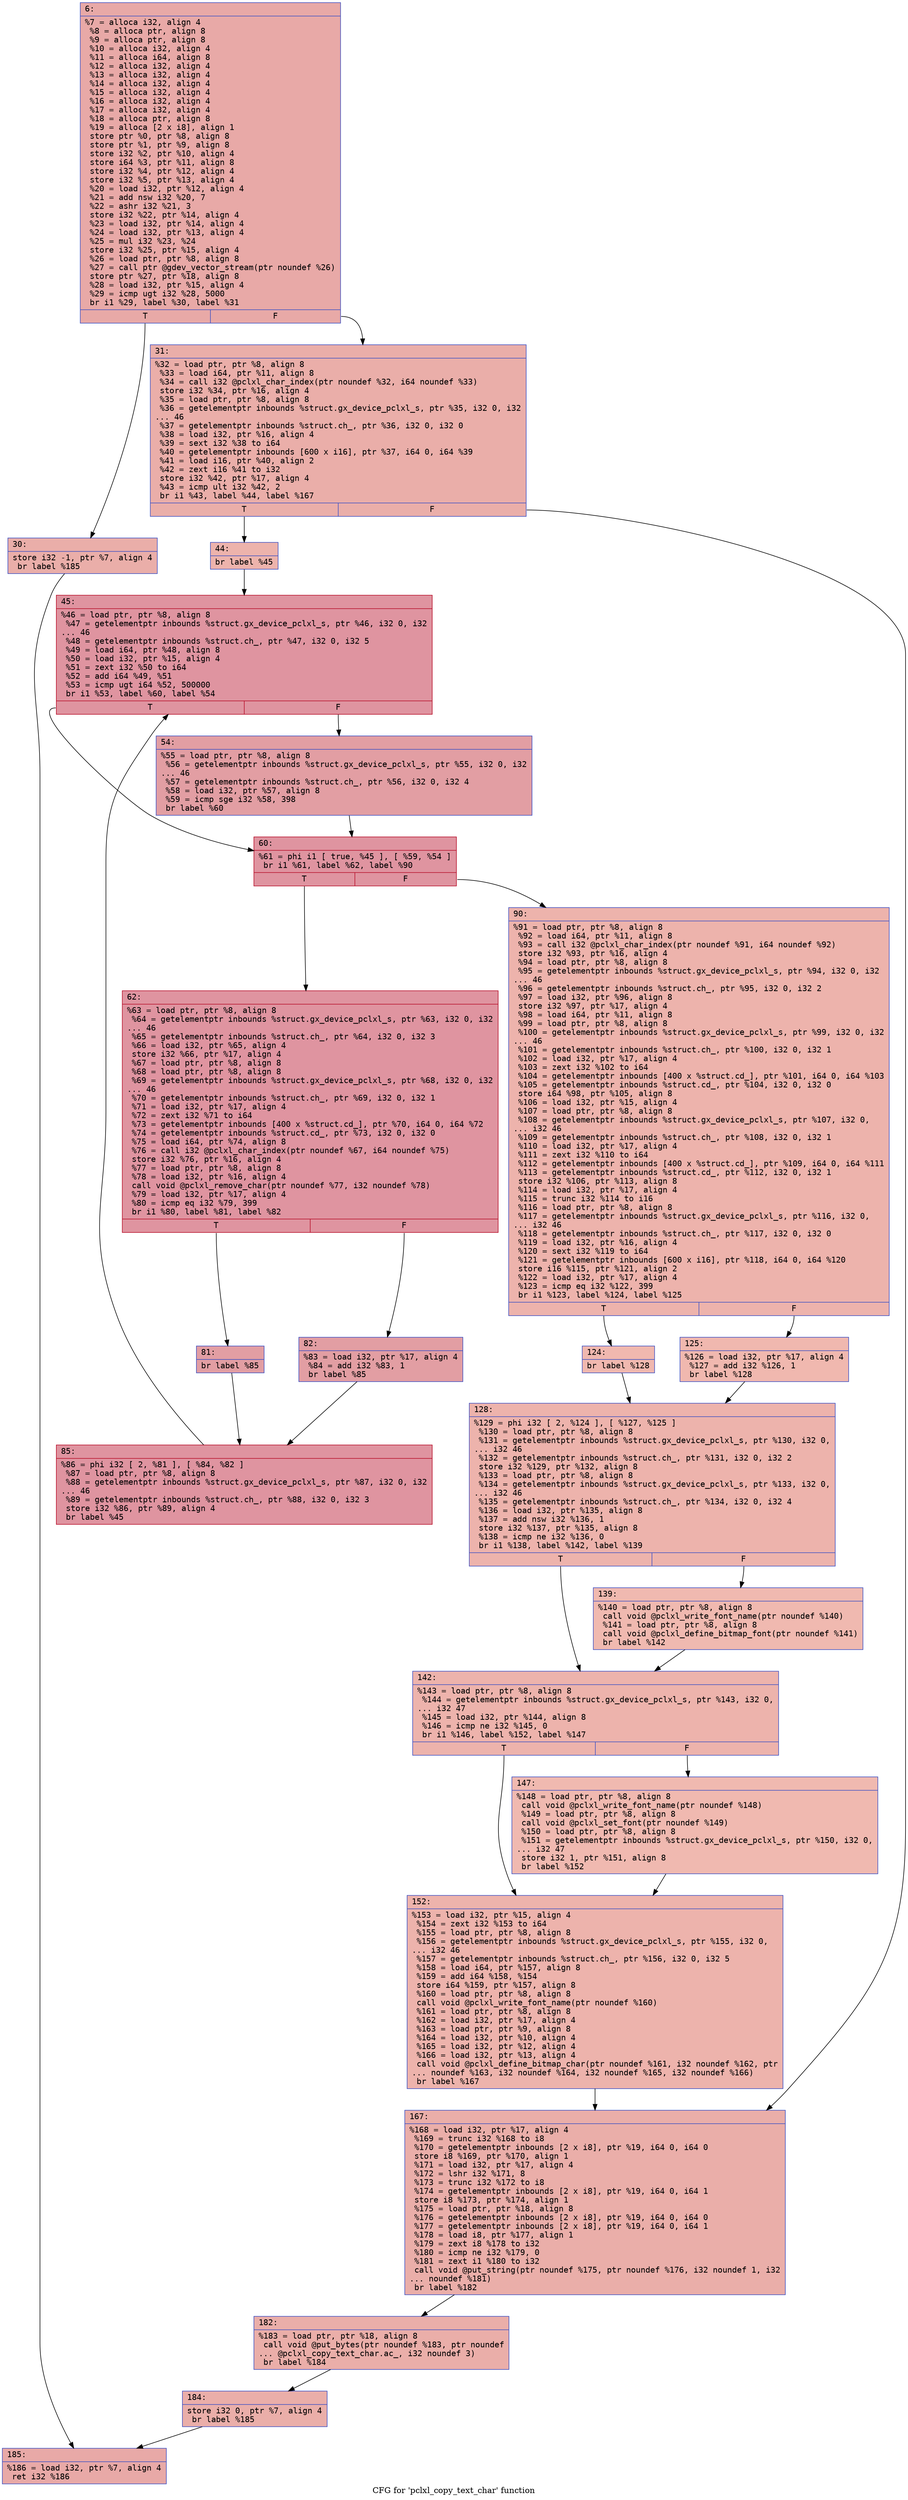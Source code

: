 digraph "CFG for 'pclxl_copy_text_char' function" {
	label="CFG for 'pclxl_copy_text_char' function";

	Node0x600003bac690 [shape=record,color="#3d50c3ff", style=filled, fillcolor="#ca3b3770" fontname="Courier",label="{6:\l|  %7 = alloca i32, align 4\l  %8 = alloca ptr, align 8\l  %9 = alloca ptr, align 8\l  %10 = alloca i32, align 4\l  %11 = alloca i64, align 8\l  %12 = alloca i32, align 4\l  %13 = alloca i32, align 4\l  %14 = alloca i32, align 4\l  %15 = alloca i32, align 4\l  %16 = alloca i32, align 4\l  %17 = alloca i32, align 4\l  %18 = alloca ptr, align 8\l  %19 = alloca [2 x i8], align 1\l  store ptr %0, ptr %8, align 8\l  store ptr %1, ptr %9, align 8\l  store i32 %2, ptr %10, align 4\l  store i64 %3, ptr %11, align 8\l  store i32 %4, ptr %12, align 4\l  store i32 %5, ptr %13, align 4\l  %20 = load i32, ptr %12, align 4\l  %21 = add nsw i32 %20, 7\l  %22 = ashr i32 %21, 3\l  store i32 %22, ptr %14, align 4\l  %23 = load i32, ptr %14, align 4\l  %24 = load i32, ptr %13, align 4\l  %25 = mul i32 %23, %24\l  store i32 %25, ptr %15, align 4\l  %26 = load ptr, ptr %8, align 8\l  %27 = call ptr @gdev_vector_stream(ptr noundef %26)\l  store ptr %27, ptr %18, align 8\l  %28 = load i32, ptr %15, align 4\l  %29 = icmp ugt i32 %28, 5000\l  br i1 %29, label %30, label %31\l|{<s0>T|<s1>F}}"];
	Node0x600003bac690:s0 -> Node0x600003bac6e0[tooltip="6 -> 30\nProbability 50.00%" ];
	Node0x600003bac690:s1 -> Node0x600003bac730[tooltip="6 -> 31\nProbability 50.00%" ];
	Node0x600003bac6e0 [shape=record,color="#3d50c3ff", style=filled, fillcolor="#d0473d70" fontname="Courier",label="{30:\l|  store i32 -1, ptr %7, align 4\l  br label %185\l}"];
	Node0x600003bac6e0 -> Node0x600003bacd70[tooltip="30 -> 185\nProbability 100.00%" ];
	Node0x600003bac730 [shape=record,color="#3d50c3ff", style=filled, fillcolor="#d0473d70" fontname="Courier",label="{31:\l|  %32 = load ptr, ptr %8, align 8\l  %33 = load i64, ptr %11, align 8\l  %34 = call i32 @pclxl_char_index(ptr noundef %32, i64 noundef %33)\l  store i32 %34, ptr %16, align 4\l  %35 = load ptr, ptr %8, align 8\l  %36 = getelementptr inbounds %struct.gx_device_pclxl_s, ptr %35, i32 0, i32\l... 46\l  %37 = getelementptr inbounds %struct.ch_, ptr %36, i32 0, i32 0\l  %38 = load i32, ptr %16, align 4\l  %39 = sext i32 %38 to i64\l  %40 = getelementptr inbounds [600 x i16], ptr %37, i64 0, i64 %39\l  %41 = load i16, ptr %40, align 2\l  %42 = zext i16 %41 to i32\l  store i32 %42, ptr %17, align 4\l  %43 = icmp ult i32 %42, 2\l  br i1 %43, label %44, label %167\l|{<s0>T|<s1>F}}"];
	Node0x600003bac730:s0 -> Node0x600003bac780[tooltip="31 -> 44\nProbability 50.00%" ];
	Node0x600003bac730:s1 -> Node0x600003bacc80[tooltip="31 -> 167\nProbability 50.00%" ];
	Node0x600003bac780 [shape=record,color="#3d50c3ff", style=filled, fillcolor="#d6524470" fontname="Courier",label="{44:\l|  br label %45\l}"];
	Node0x600003bac780 -> Node0x600003bac7d0[tooltip="44 -> 45\nProbability 100.00%" ];
	Node0x600003bac7d0 [shape=record,color="#b70d28ff", style=filled, fillcolor="#b70d2870" fontname="Courier",label="{45:\l|  %46 = load ptr, ptr %8, align 8\l  %47 = getelementptr inbounds %struct.gx_device_pclxl_s, ptr %46, i32 0, i32\l... 46\l  %48 = getelementptr inbounds %struct.ch_, ptr %47, i32 0, i32 5\l  %49 = load i64, ptr %48, align 8\l  %50 = load i32, ptr %15, align 4\l  %51 = zext i32 %50 to i64\l  %52 = add i64 %49, %51\l  %53 = icmp ugt i64 %52, 500000\l  br i1 %53, label %60, label %54\l|{<s0>T|<s1>F}}"];
	Node0x600003bac7d0:s0 -> Node0x600003bac870[tooltip="45 -> 60\nProbability 50.00%" ];
	Node0x600003bac7d0:s1 -> Node0x600003bac820[tooltip="45 -> 54\nProbability 50.00%" ];
	Node0x600003bac820 [shape=record,color="#3d50c3ff", style=filled, fillcolor="#be242e70" fontname="Courier",label="{54:\l|  %55 = load ptr, ptr %8, align 8\l  %56 = getelementptr inbounds %struct.gx_device_pclxl_s, ptr %55, i32 0, i32\l... 46\l  %57 = getelementptr inbounds %struct.ch_, ptr %56, i32 0, i32 4\l  %58 = load i32, ptr %57, align 8\l  %59 = icmp sge i32 %58, 398\l  br label %60\l}"];
	Node0x600003bac820 -> Node0x600003bac870[tooltip="54 -> 60\nProbability 100.00%" ];
	Node0x600003bac870 [shape=record,color="#b70d28ff", style=filled, fillcolor="#b70d2870" fontname="Courier",label="{60:\l|  %61 = phi i1 [ true, %45 ], [ %59, %54 ]\l  br i1 %61, label %62, label %90\l|{<s0>T|<s1>F}}"];
	Node0x600003bac870:s0 -> Node0x600003bac8c0[tooltip="60 -> 62\nProbability 96.88%" ];
	Node0x600003bac870:s1 -> Node0x600003baca00[tooltip="60 -> 90\nProbability 3.12%" ];
	Node0x600003bac8c0 [shape=record,color="#b70d28ff", style=filled, fillcolor="#b70d2870" fontname="Courier",label="{62:\l|  %63 = load ptr, ptr %8, align 8\l  %64 = getelementptr inbounds %struct.gx_device_pclxl_s, ptr %63, i32 0, i32\l... 46\l  %65 = getelementptr inbounds %struct.ch_, ptr %64, i32 0, i32 3\l  %66 = load i32, ptr %65, align 4\l  store i32 %66, ptr %17, align 4\l  %67 = load ptr, ptr %8, align 8\l  %68 = load ptr, ptr %8, align 8\l  %69 = getelementptr inbounds %struct.gx_device_pclxl_s, ptr %68, i32 0, i32\l... 46\l  %70 = getelementptr inbounds %struct.ch_, ptr %69, i32 0, i32 1\l  %71 = load i32, ptr %17, align 4\l  %72 = zext i32 %71 to i64\l  %73 = getelementptr inbounds [400 x %struct.cd_], ptr %70, i64 0, i64 %72\l  %74 = getelementptr inbounds %struct.cd_, ptr %73, i32 0, i32 0\l  %75 = load i64, ptr %74, align 8\l  %76 = call i32 @pclxl_char_index(ptr noundef %67, i64 noundef %75)\l  store i32 %76, ptr %16, align 4\l  %77 = load ptr, ptr %8, align 8\l  %78 = load i32, ptr %16, align 4\l  call void @pclxl_remove_char(ptr noundef %77, i32 noundef %78)\l  %79 = load i32, ptr %17, align 4\l  %80 = icmp eq i32 %79, 399\l  br i1 %80, label %81, label %82\l|{<s0>T|<s1>F}}"];
	Node0x600003bac8c0:s0 -> Node0x600003bac910[tooltip="62 -> 81\nProbability 50.00%" ];
	Node0x600003bac8c0:s1 -> Node0x600003bac960[tooltip="62 -> 82\nProbability 50.00%" ];
	Node0x600003bac910 [shape=record,color="#3d50c3ff", style=filled, fillcolor="#be242e70" fontname="Courier",label="{81:\l|  br label %85\l}"];
	Node0x600003bac910 -> Node0x600003bac9b0[tooltip="81 -> 85\nProbability 100.00%" ];
	Node0x600003bac960 [shape=record,color="#3d50c3ff", style=filled, fillcolor="#be242e70" fontname="Courier",label="{82:\l|  %83 = load i32, ptr %17, align 4\l  %84 = add i32 %83, 1\l  br label %85\l}"];
	Node0x600003bac960 -> Node0x600003bac9b0[tooltip="82 -> 85\nProbability 100.00%" ];
	Node0x600003bac9b0 [shape=record,color="#b70d28ff", style=filled, fillcolor="#b70d2870" fontname="Courier",label="{85:\l|  %86 = phi i32 [ 2, %81 ], [ %84, %82 ]\l  %87 = load ptr, ptr %8, align 8\l  %88 = getelementptr inbounds %struct.gx_device_pclxl_s, ptr %87, i32 0, i32\l... 46\l  %89 = getelementptr inbounds %struct.ch_, ptr %88, i32 0, i32 3\l  store i32 %86, ptr %89, align 4\l  br label %45\l}"];
	Node0x600003bac9b0 -> Node0x600003bac7d0[tooltip="85 -> 45\nProbability 100.00%" ];
	Node0x600003baca00 [shape=record,color="#3d50c3ff", style=filled, fillcolor="#d6524470" fontname="Courier",label="{90:\l|  %91 = load ptr, ptr %8, align 8\l  %92 = load i64, ptr %11, align 8\l  %93 = call i32 @pclxl_char_index(ptr noundef %91, i64 noundef %92)\l  store i32 %93, ptr %16, align 4\l  %94 = load ptr, ptr %8, align 8\l  %95 = getelementptr inbounds %struct.gx_device_pclxl_s, ptr %94, i32 0, i32\l... 46\l  %96 = getelementptr inbounds %struct.ch_, ptr %95, i32 0, i32 2\l  %97 = load i32, ptr %96, align 8\l  store i32 %97, ptr %17, align 4\l  %98 = load i64, ptr %11, align 8\l  %99 = load ptr, ptr %8, align 8\l  %100 = getelementptr inbounds %struct.gx_device_pclxl_s, ptr %99, i32 0, i32\l... 46\l  %101 = getelementptr inbounds %struct.ch_, ptr %100, i32 0, i32 1\l  %102 = load i32, ptr %17, align 4\l  %103 = zext i32 %102 to i64\l  %104 = getelementptr inbounds [400 x %struct.cd_], ptr %101, i64 0, i64 %103\l  %105 = getelementptr inbounds %struct.cd_, ptr %104, i32 0, i32 0\l  store i64 %98, ptr %105, align 8\l  %106 = load i32, ptr %15, align 4\l  %107 = load ptr, ptr %8, align 8\l  %108 = getelementptr inbounds %struct.gx_device_pclxl_s, ptr %107, i32 0,\l... i32 46\l  %109 = getelementptr inbounds %struct.ch_, ptr %108, i32 0, i32 1\l  %110 = load i32, ptr %17, align 4\l  %111 = zext i32 %110 to i64\l  %112 = getelementptr inbounds [400 x %struct.cd_], ptr %109, i64 0, i64 %111\l  %113 = getelementptr inbounds %struct.cd_, ptr %112, i32 0, i32 1\l  store i32 %106, ptr %113, align 8\l  %114 = load i32, ptr %17, align 4\l  %115 = trunc i32 %114 to i16\l  %116 = load ptr, ptr %8, align 8\l  %117 = getelementptr inbounds %struct.gx_device_pclxl_s, ptr %116, i32 0,\l... i32 46\l  %118 = getelementptr inbounds %struct.ch_, ptr %117, i32 0, i32 0\l  %119 = load i32, ptr %16, align 4\l  %120 = sext i32 %119 to i64\l  %121 = getelementptr inbounds [600 x i16], ptr %118, i64 0, i64 %120\l  store i16 %115, ptr %121, align 2\l  %122 = load i32, ptr %17, align 4\l  %123 = icmp eq i32 %122, 399\l  br i1 %123, label %124, label %125\l|{<s0>T|<s1>F}}"];
	Node0x600003baca00:s0 -> Node0x600003baca50[tooltip="90 -> 124\nProbability 50.00%" ];
	Node0x600003baca00:s1 -> Node0x600003bacaa0[tooltip="90 -> 125\nProbability 50.00%" ];
	Node0x600003baca50 [shape=record,color="#3d50c3ff", style=filled, fillcolor="#dc5d4a70" fontname="Courier",label="{124:\l|  br label %128\l}"];
	Node0x600003baca50 -> Node0x600003bacaf0[tooltip="124 -> 128\nProbability 100.00%" ];
	Node0x600003bacaa0 [shape=record,color="#3d50c3ff", style=filled, fillcolor="#dc5d4a70" fontname="Courier",label="{125:\l|  %126 = load i32, ptr %17, align 4\l  %127 = add i32 %126, 1\l  br label %128\l}"];
	Node0x600003bacaa0 -> Node0x600003bacaf0[tooltip="125 -> 128\nProbability 100.00%" ];
	Node0x600003bacaf0 [shape=record,color="#3d50c3ff", style=filled, fillcolor="#d6524470" fontname="Courier",label="{128:\l|  %129 = phi i32 [ 2, %124 ], [ %127, %125 ]\l  %130 = load ptr, ptr %8, align 8\l  %131 = getelementptr inbounds %struct.gx_device_pclxl_s, ptr %130, i32 0,\l... i32 46\l  %132 = getelementptr inbounds %struct.ch_, ptr %131, i32 0, i32 2\l  store i32 %129, ptr %132, align 8\l  %133 = load ptr, ptr %8, align 8\l  %134 = getelementptr inbounds %struct.gx_device_pclxl_s, ptr %133, i32 0,\l... i32 46\l  %135 = getelementptr inbounds %struct.ch_, ptr %134, i32 0, i32 4\l  %136 = load i32, ptr %135, align 8\l  %137 = add nsw i32 %136, 1\l  store i32 %137, ptr %135, align 8\l  %138 = icmp ne i32 %136, 0\l  br i1 %138, label %142, label %139\l|{<s0>T|<s1>F}}"];
	Node0x600003bacaf0:s0 -> Node0x600003bacb90[tooltip="128 -> 142\nProbability 62.50%" ];
	Node0x600003bacaf0:s1 -> Node0x600003bacb40[tooltip="128 -> 139\nProbability 37.50%" ];
	Node0x600003bacb40 [shape=record,color="#3d50c3ff", style=filled, fillcolor="#de614d70" fontname="Courier",label="{139:\l|  %140 = load ptr, ptr %8, align 8\l  call void @pclxl_write_font_name(ptr noundef %140)\l  %141 = load ptr, ptr %8, align 8\l  call void @pclxl_define_bitmap_font(ptr noundef %141)\l  br label %142\l}"];
	Node0x600003bacb40 -> Node0x600003bacb90[tooltip="139 -> 142\nProbability 100.00%" ];
	Node0x600003bacb90 [shape=record,color="#3d50c3ff", style=filled, fillcolor="#d6524470" fontname="Courier",label="{142:\l|  %143 = load ptr, ptr %8, align 8\l  %144 = getelementptr inbounds %struct.gx_device_pclxl_s, ptr %143, i32 0,\l... i32 47\l  %145 = load i32, ptr %144, align 8\l  %146 = icmp ne i32 %145, 0\l  br i1 %146, label %152, label %147\l|{<s0>T|<s1>F}}"];
	Node0x600003bacb90:s0 -> Node0x600003bacc30[tooltip="142 -> 152\nProbability 62.50%" ];
	Node0x600003bacb90:s1 -> Node0x600003bacbe0[tooltip="142 -> 147\nProbability 37.50%" ];
	Node0x600003bacbe0 [shape=record,color="#3d50c3ff", style=filled, fillcolor="#de614d70" fontname="Courier",label="{147:\l|  %148 = load ptr, ptr %8, align 8\l  call void @pclxl_write_font_name(ptr noundef %148)\l  %149 = load ptr, ptr %8, align 8\l  call void @pclxl_set_font(ptr noundef %149)\l  %150 = load ptr, ptr %8, align 8\l  %151 = getelementptr inbounds %struct.gx_device_pclxl_s, ptr %150, i32 0,\l... i32 47\l  store i32 1, ptr %151, align 8\l  br label %152\l}"];
	Node0x600003bacbe0 -> Node0x600003bacc30[tooltip="147 -> 152\nProbability 100.00%" ];
	Node0x600003bacc30 [shape=record,color="#3d50c3ff", style=filled, fillcolor="#d6524470" fontname="Courier",label="{152:\l|  %153 = load i32, ptr %15, align 4\l  %154 = zext i32 %153 to i64\l  %155 = load ptr, ptr %8, align 8\l  %156 = getelementptr inbounds %struct.gx_device_pclxl_s, ptr %155, i32 0,\l... i32 46\l  %157 = getelementptr inbounds %struct.ch_, ptr %156, i32 0, i32 5\l  %158 = load i64, ptr %157, align 8\l  %159 = add i64 %158, %154\l  store i64 %159, ptr %157, align 8\l  %160 = load ptr, ptr %8, align 8\l  call void @pclxl_write_font_name(ptr noundef %160)\l  %161 = load ptr, ptr %8, align 8\l  %162 = load i32, ptr %17, align 4\l  %163 = load ptr, ptr %9, align 8\l  %164 = load i32, ptr %10, align 4\l  %165 = load i32, ptr %12, align 4\l  %166 = load i32, ptr %13, align 4\l  call void @pclxl_define_bitmap_char(ptr noundef %161, i32 noundef %162, ptr\l... noundef %163, i32 noundef %164, i32 noundef %165, i32 noundef %166)\l  br label %167\l}"];
	Node0x600003bacc30 -> Node0x600003bacc80[tooltip="152 -> 167\nProbability 100.00%" ];
	Node0x600003bacc80 [shape=record,color="#3d50c3ff", style=filled, fillcolor="#d0473d70" fontname="Courier",label="{167:\l|  %168 = load i32, ptr %17, align 4\l  %169 = trunc i32 %168 to i8\l  %170 = getelementptr inbounds [2 x i8], ptr %19, i64 0, i64 0\l  store i8 %169, ptr %170, align 1\l  %171 = load i32, ptr %17, align 4\l  %172 = lshr i32 %171, 8\l  %173 = trunc i32 %172 to i8\l  %174 = getelementptr inbounds [2 x i8], ptr %19, i64 0, i64 1\l  store i8 %173, ptr %174, align 1\l  %175 = load ptr, ptr %18, align 8\l  %176 = getelementptr inbounds [2 x i8], ptr %19, i64 0, i64 0\l  %177 = getelementptr inbounds [2 x i8], ptr %19, i64 0, i64 1\l  %178 = load i8, ptr %177, align 1\l  %179 = zext i8 %178 to i32\l  %180 = icmp ne i32 %179, 0\l  %181 = zext i1 %180 to i32\l  call void @put_string(ptr noundef %175, ptr noundef %176, i32 noundef 1, i32\l... noundef %181)\l  br label %182\l}"];
	Node0x600003bacc80 -> Node0x600003baccd0[tooltip="167 -> 182\nProbability 100.00%" ];
	Node0x600003baccd0 [shape=record,color="#3d50c3ff", style=filled, fillcolor="#d0473d70" fontname="Courier",label="{182:\l|  %183 = load ptr, ptr %18, align 8\l  call void @put_bytes(ptr noundef %183, ptr noundef\l... @pclxl_copy_text_char.ac_, i32 noundef 3)\l  br label %184\l}"];
	Node0x600003baccd0 -> Node0x600003bacd20[tooltip="182 -> 184\nProbability 100.00%" ];
	Node0x600003bacd20 [shape=record,color="#3d50c3ff", style=filled, fillcolor="#d0473d70" fontname="Courier",label="{184:\l|  store i32 0, ptr %7, align 4\l  br label %185\l}"];
	Node0x600003bacd20 -> Node0x600003bacd70[tooltip="184 -> 185\nProbability 100.00%" ];
	Node0x600003bacd70 [shape=record,color="#3d50c3ff", style=filled, fillcolor="#ca3b3770" fontname="Courier",label="{185:\l|  %186 = load i32, ptr %7, align 4\l  ret i32 %186\l}"];
}
